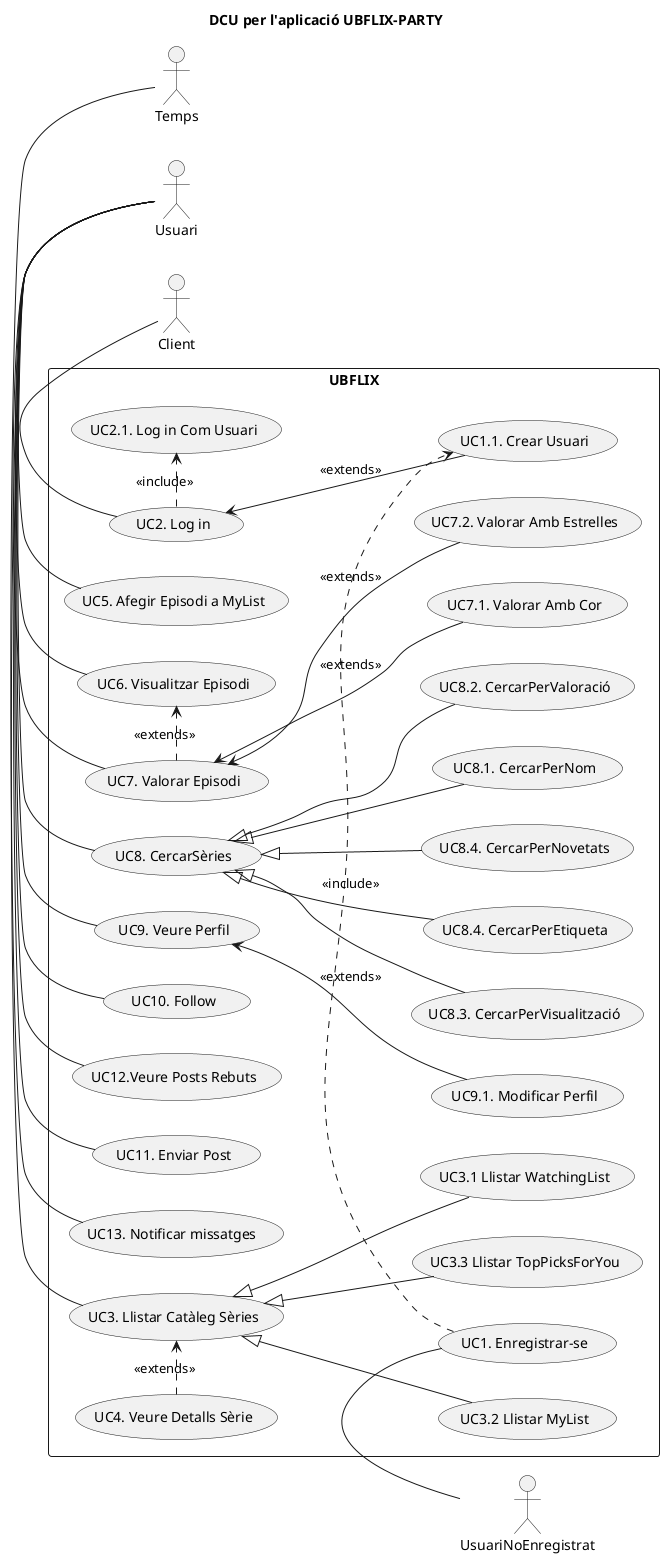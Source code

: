 
@startuml

left to right direction

skinparam packageStyle rect

title DCU per l'aplicació UBFLIX-PARTY

actor UsuariNoEnregistrat as une
actor Client as client
actor Usuari as usu
actor Temps as temps

rectangle UBFLIX {


usecase (UC1. Enregistrar-se) as UC1
usecase (UC1.1. Crear Usuari) as UC11
usecase (UC2. Log in) as UC2
usecase (UC2.1. Log in Com Usuari) as UC21
usecase (UC3. Llistar Catàleg Sèries) as UC3
usecase (UC3.1 Llistar WatchingList) as UC31
usecase (UC3.2 Llistar MyList) as UC32
usecase (UC3.3 Llistar TopPicksForYou) as UC33
usecase (UC4. Veure Detalls Sèrie) as UC4
usecase (UC5. Afegir Episodi a MyList) as UC5
usecase (UC6. Visualitzar Episodi) as UC6
usecase (UC7. Valorar Episodi) as UC7
usecase (UC7.1. Valorar Amb Cor) as UC71
usecase (UC7.2. Valorar Amb Estrelles) as UC72
usecase (UC8. CercarSèries) as UC8
usecase (UC8.1. CercarPerNom) as UC81
usecase (UC8.2. CercarPerValoració) as UC82
usecase (UC8.3. CercarPerVisualització) as UC83
usecase (UC8.4. CercarPerEtiqueta) as UC84
usecase (UC8.4. CercarPerNovetats) as UC85
usecase (UC9. Veure Perfil) as UC9
usecase (UC9.1. Modificar Perfil) as UC91
usecase (UC10. Follow) as UC10
usecase (UC11. Enviar Post) as UC111
usecase (UC12.Veure Posts Rebuts) as UC12
usecase (UC13. Notificar missatges ) as UC13
}



une - UC1

client -UC2

usu -UC3

usu - UC5

usu - UC6

usu - UC7

usu - UC8

usu - UC9

usu - UC10



usu - UC12


usu - UC111
temps - UC13

UC1 .> UC11: <<include>>

UC2 .> UC21: <<include>>

UC2 <--UC11: <<extends>>

UC4 .> UC3 : <<extends>>
UC7 .> UC6 : <<extends>>

UC7 <-- UC71 : <<extends>>
UC7 <-- UC72 : <<extends>>

UC3 <|-- UC31
UC3 <|-- UC32
UC3 <|-- UC33

UC8 <|-- UC81
UC8 <|-- UC82
UC8 <|-- UC83
UC8 <|-- UC84
UC8 <|-- UC85

UC9 <--UC91: <<extends>>



@enduml



